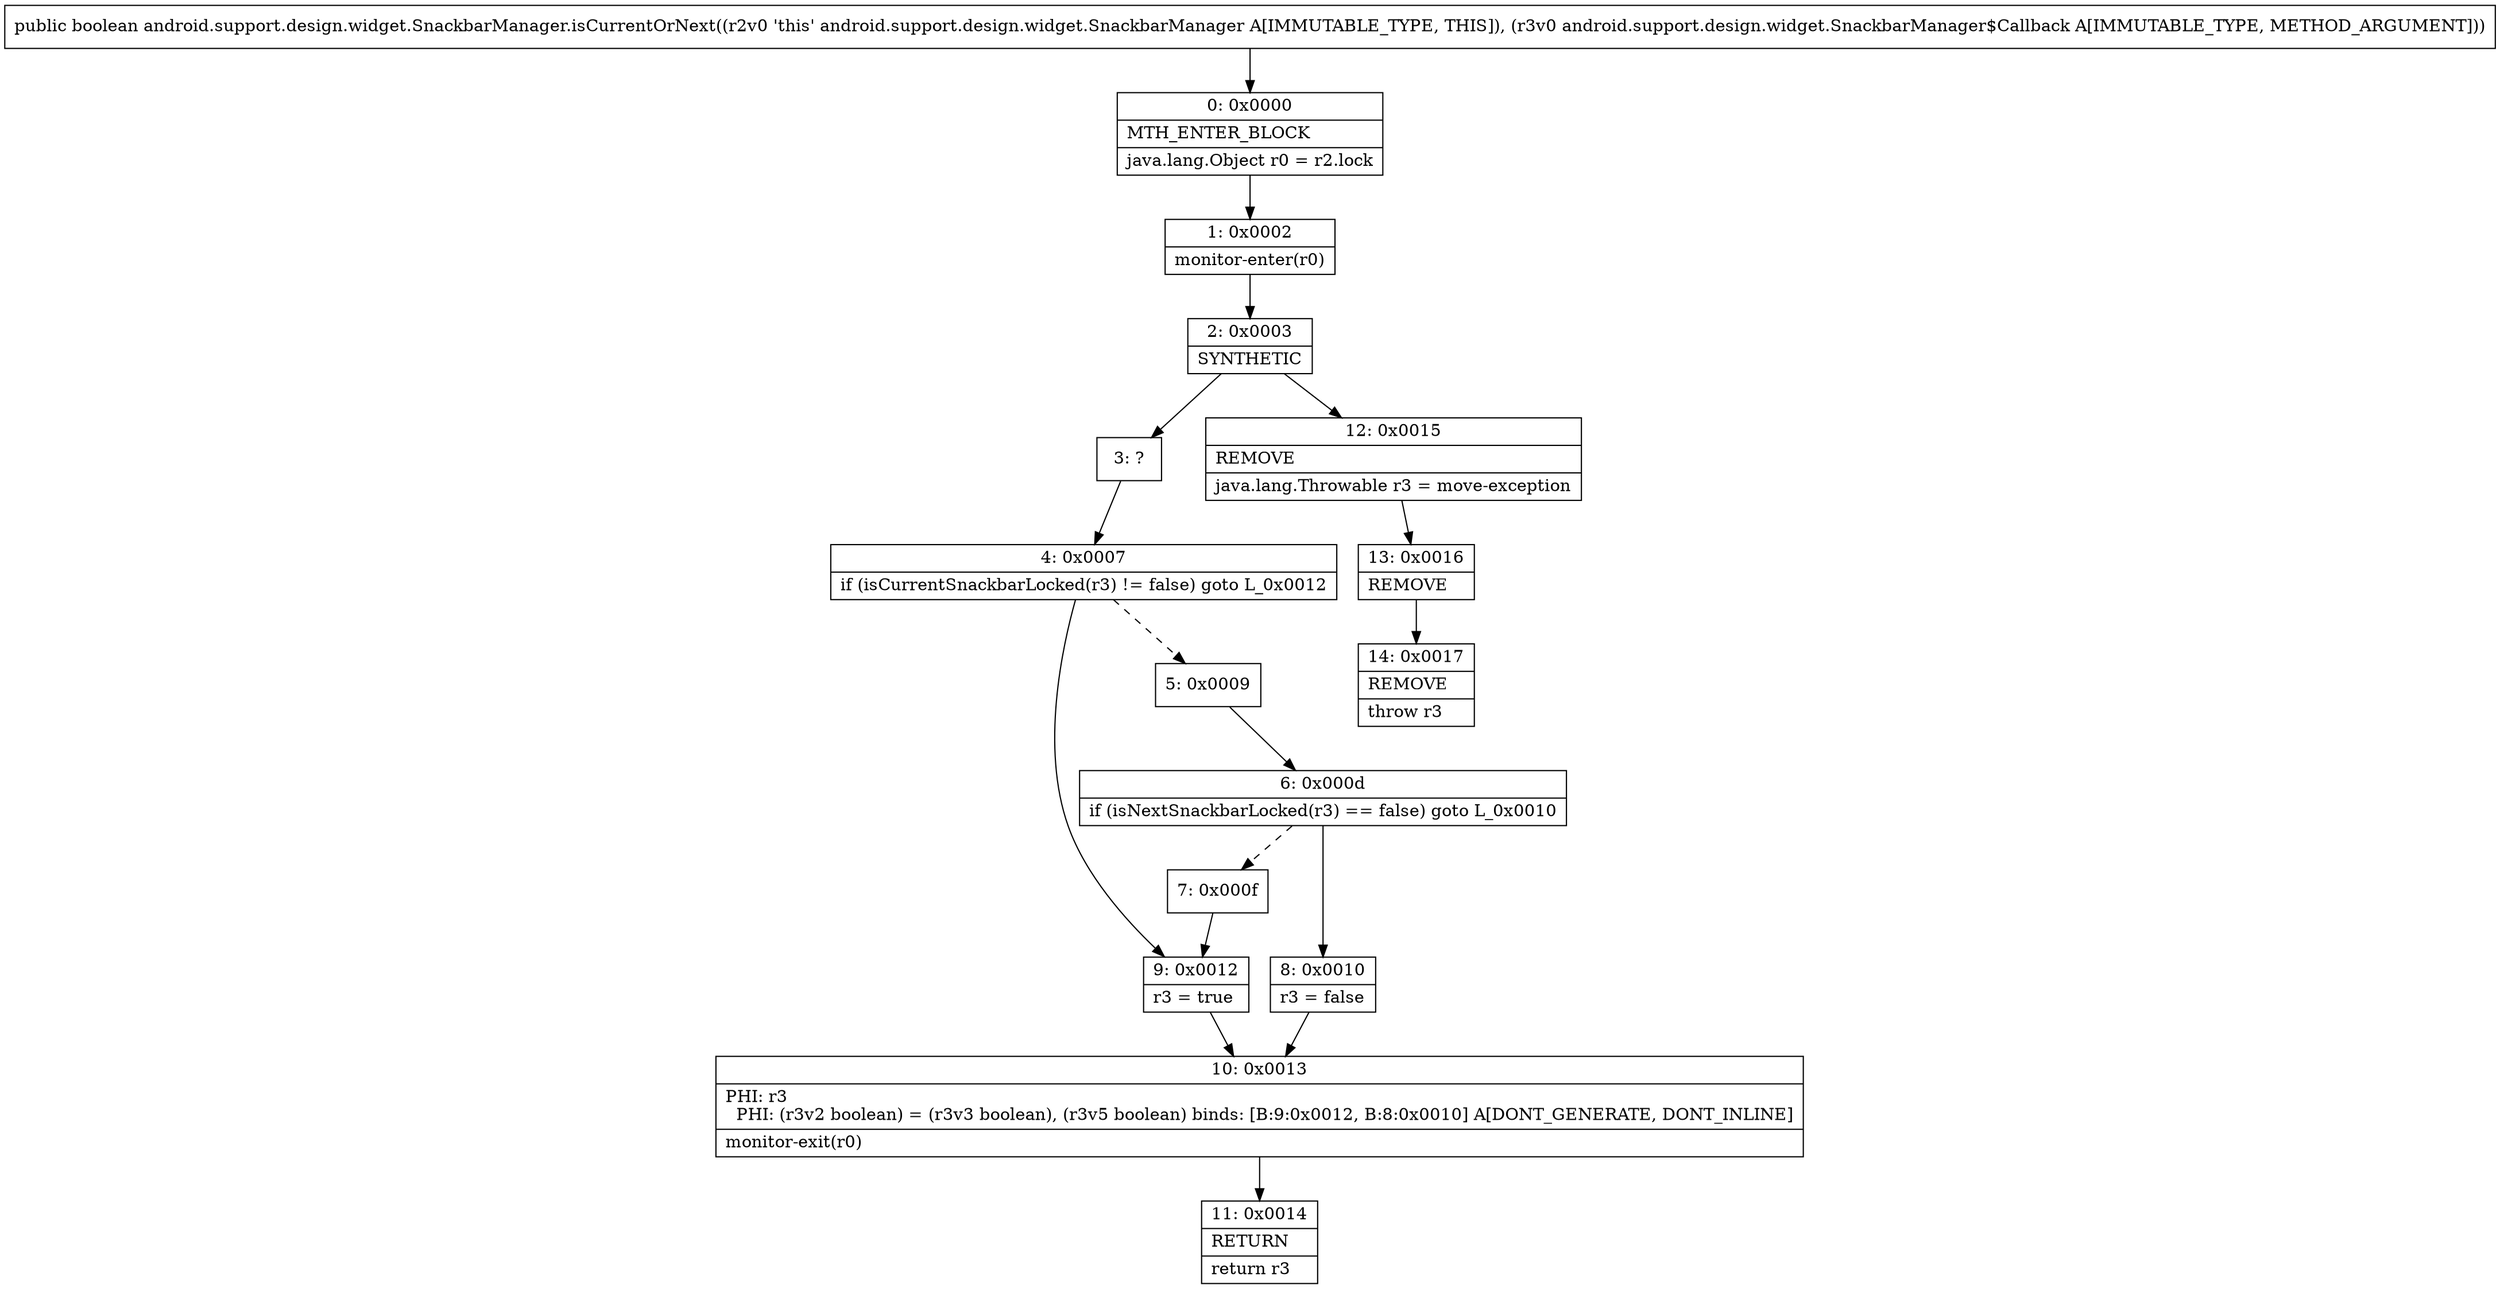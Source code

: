 digraph "CFG forandroid.support.design.widget.SnackbarManager.isCurrentOrNext(Landroid\/support\/design\/widget\/SnackbarManager$Callback;)Z" {
Node_0 [shape=record,label="{0\:\ 0x0000|MTH_ENTER_BLOCK\l|java.lang.Object r0 = r2.lock\l}"];
Node_1 [shape=record,label="{1\:\ 0x0002|monitor\-enter(r0)\l}"];
Node_2 [shape=record,label="{2\:\ 0x0003|SYNTHETIC\l}"];
Node_3 [shape=record,label="{3\:\ ?}"];
Node_4 [shape=record,label="{4\:\ 0x0007|if (isCurrentSnackbarLocked(r3) != false) goto L_0x0012\l}"];
Node_5 [shape=record,label="{5\:\ 0x0009}"];
Node_6 [shape=record,label="{6\:\ 0x000d|if (isNextSnackbarLocked(r3) == false) goto L_0x0010\l}"];
Node_7 [shape=record,label="{7\:\ 0x000f}"];
Node_8 [shape=record,label="{8\:\ 0x0010|r3 = false\l}"];
Node_9 [shape=record,label="{9\:\ 0x0012|r3 = true\l}"];
Node_10 [shape=record,label="{10\:\ 0x0013|PHI: r3 \l  PHI: (r3v2 boolean) = (r3v3 boolean), (r3v5 boolean) binds: [B:9:0x0012, B:8:0x0010] A[DONT_GENERATE, DONT_INLINE]\l|monitor\-exit(r0)\l}"];
Node_11 [shape=record,label="{11\:\ 0x0014|RETURN\l|return r3\l}"];
Node_12 [shape=record,label="{12\:\ 0x0015|REMOVE\l|java.lang.Throwable r3 = move\-exception\l}"];
Node_13 [shape=record,label="{13\:\ 0x0016|REMOVE\l}"];
Node_14 [shape=record,label="{14\:\ 0x0017|REMOVE\l|throw r3\l}"];
MethodNode[shape=record,label="{public boolean android.support.design.widget.SnackbarManager.isCurrentOrNext((r2v0 'this' android.support.design.widget.SnackbarManager A[IMMUTABLE_TYPE, THIS]), (r3v0 android.support.design.widget.SnackbarManager$Callback A[IMMUTABLE_TYPE, METHOD_ARGUMENT])) }"];
MethodNode -> Node_0;
Node_0 -> Node_1;
Node_1 -> Node_2;
Node_2 -> Node_3;
Node_2 -> Node_12;
Node_3 -> Node_4;
Node_4 -> Node_5[style=dashed];
Node_4 -> Node_9;
Node_5 -> Node_6;
Node_6 -> Node_7[style=dashed];
Node_6 -> Node_8;
Node_7 -> Node_9;
Node_8 -> Node_10;
Node_9 -> Node_10;
Node_10 -> Node_11;
Node_12 -> Node_13;
Node_13 -> Node_14;
}

